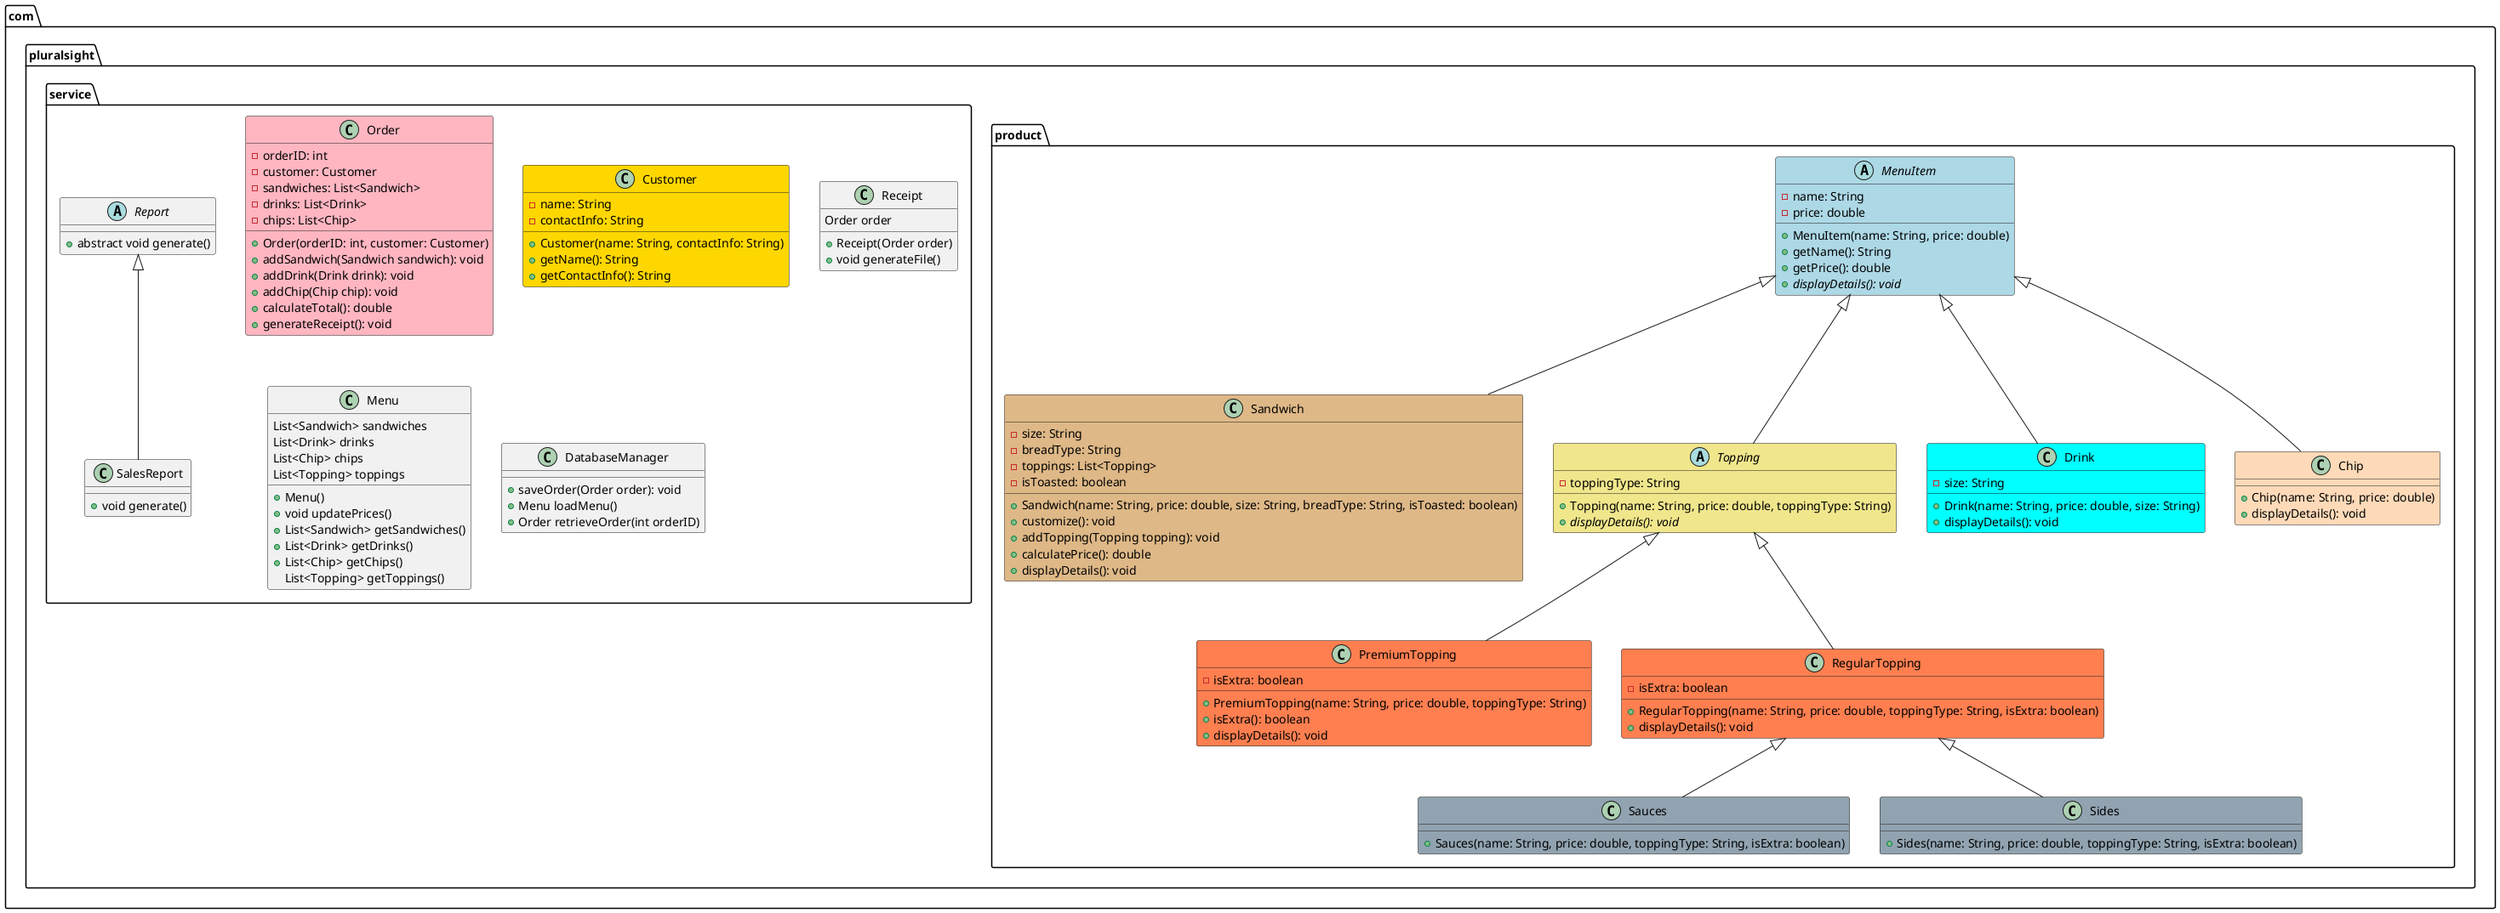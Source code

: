 @startuml
package com.pluralsight{

package com.pluralsight.product{

abstract class MenuItem #lightblue{
-name: String
-price: double

+MenuItem(name: String, price: double)
+getName(): String
+getPrice(): double
+{abstract} displayDetails(): void

}

class Sandwich #DEB887 extends MenuItem{
-size: String
-breadType: String
-toppings: List<Topping>
-isToasted: boolean

+Sandwich(name: String, price: double, size: String, breadType: String, isToasted: boolean)
+customize(): void
+addTopping(Topping topping): void
+calculatePrice(): double
+displayDetails(): void
}

abstract class Topping #F0E68C extends MenuItem {
-toppingType: String
+Topping(name: String, price: double, toppingType: String)
+{abstract} displayDetails(): void
}

class Drink #00FFFF extends MenuItem {
-size: String

+Drink(name: String, price: double, size: String)
+displayDetails(): void
}

class Chip #FFDAB9 extends MenuItem {
+Chip(name: String, price: double)
+displayDetails(): void
}


class PremiumTopping #FF7F50 extends Topping {
-isExtra: boolean
+PremiumTopping(name: String, price: double, toppingType: String)
+isExtra(): boolean
+displayDetails(): void
}

class RegularTopping #FF7F50 extends Topping {
-isExtra: boolean
+RegularTopping(name: String, price: double, toppingType: String, isExtra: boolean)
+displayDetails(): void
}

class Sauces #91A3B0 extends RegularTopping{

+Sauces(name: String, price: double, toppingType: String, isExtra: boolean)

}

class Sides #91A3B0 extends RegularTopping{

+Sides(name: String, price: double, toppingType: String, isExtra: boolean)
}


}

package com.pluralsight.service{

class Order #FFB6C1 {
-orderID: int
-customer: Customer
-sandwiches: List<Sandwich>
-drinks: List<Drink>
-chips: List<Chip>

+Order(orderID: int, customer: Customer)
+addSandwich(Sandwich sandwich): void
+addDrink(Drink drink): void
+addChip(Chip chip): void
+calculateTotal(): double
+generateReceipt(): void
}

class Customer #FFD700{
-name: String
-contactInfo: String

+Customer(name: String, contactInfo: String)
+getName(): String
+getContactInfo(): String
}

abstract class Report {
+abstract void generate()
}


class Receipt {
Order order

+Receipt(Order order)
+void generateFile()
}

class SalesReport extends Report {
+void generate()
}

class Menu {
List<Sandwich> sandwiches
List<Drink> drinks
List<Chip> chips
List<Topping> toppings

+ Menu()
+void updatePrices()
+List<Sandwich> getSandwiches()
+List<Drink> getDrinks()
+List<Chip> getChips()
List<Topping> getToppings()
}

class DatabaseManager {
+saveOrder(Order order): void
+Menu loadMenu()
+Order retrieveOrder(int orderID)
}


}

}


@enduml
